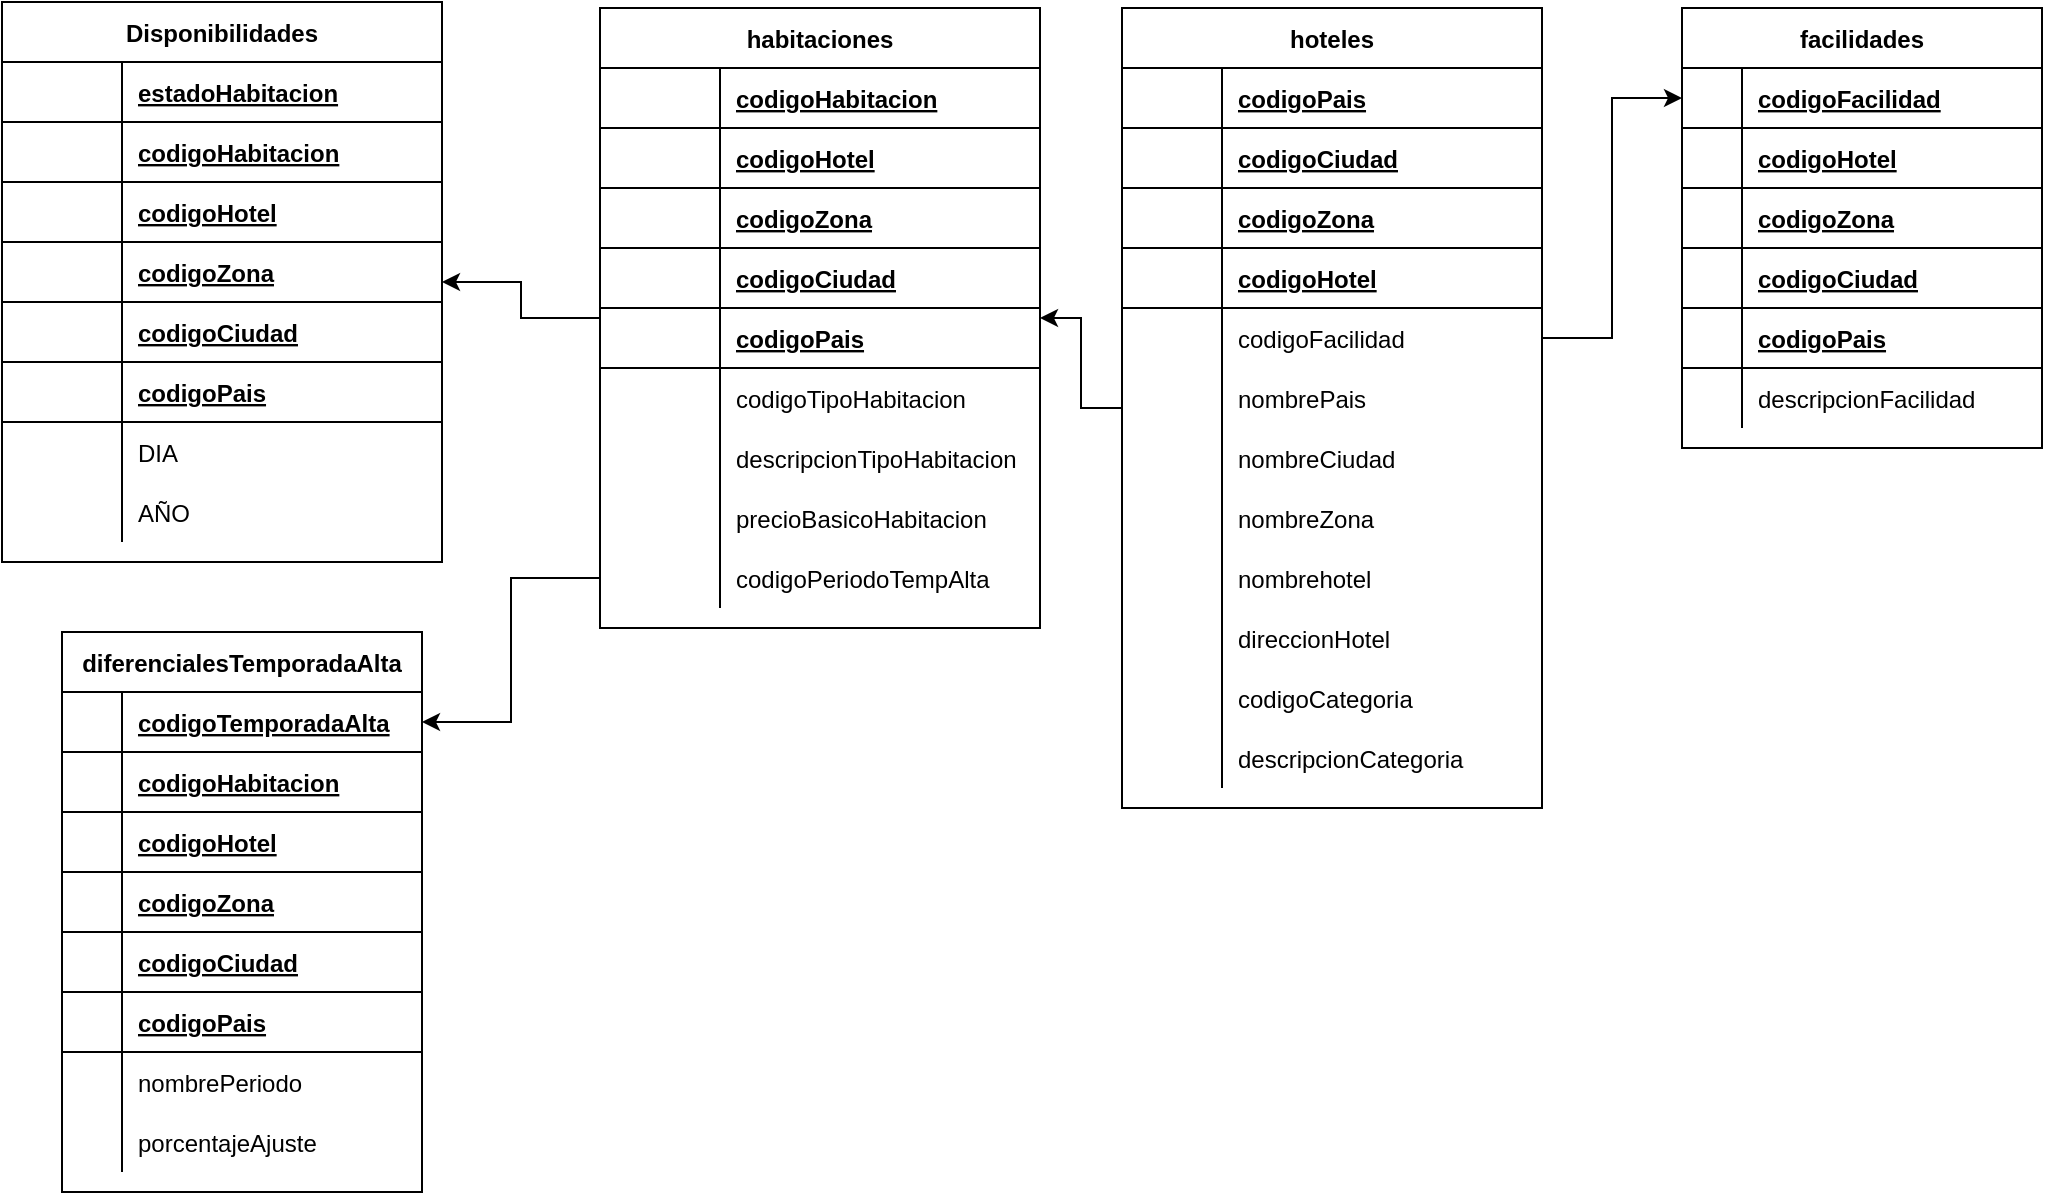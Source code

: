 <mxfile version="14.6.3" type="github">
  <diagram id="R2lEEEUBdFMjLlhIrx00" name="Page-1">
    <mxGraphModel dx="2222" dy="776" grid="0" gridSize="10" guides="1" tooltips="1" connect="1" arrows="1" fold="1" page="0" pageScale="1" pageWidth="850" pageHeight="1100" math="0" shadow="0" extFonts="Permanent Marker^https://fonts.googleapis.com/css?family=Permanent+Marker">
      <root>
        <mxCell id="0" />
        <mxCell id="1" parent="0" />
        <mxCell id="Iv6HNNKdU0eZBIquXY-6-7" style="edgeStyle=orthogonalEdgeStyle;rounded=0;orthogonalLoop=1;jettySize=auto;html=1;" parent="1" source="ud49Q8YPAc72J2hc70cK-5" target="ud49Q8YPAc72J2hc70cK-141" edge="1">
          <mxGeometry relative="1" as="geometry" />
        </mxCell>
        <mxCell id="ud49Q8YPAc72J2hc70cK-5" value="hoteles" style="shape=table;startSize=30;container=1;collapsible=1;childLayout=tableLayout;fixedRows=1;rowLines=0;fontStyle=1;align=center;resizeLast=1;" parent="1" vertex="1">
          <mxGeometry x="120" y="160" width="210" height="400" as="geometry" />
        </mxCell>
        <mxCell id="ud49Q8YPAc72J2hc70cK-21" value="" style="shape=partialRectangle;collapsible=0;dropTarget=0;pointerEvents=0;fillColor=none;top=0;left=0;bottom=1;right=0;points=[[0,0.5],[1,0.5]];portConstraint=eastwest;" parent="ud49Q8YPAc72J2hc70cK-5" vertex="1">
          <mxGeometry y="30" width="210" height="30" as="geometry" />
        </mxCell>
        <mxCell id="ud49Q8YPAc72J2hc70cK-22" value="" style="shape=partialRectangle;connectable=0;fillColor=none;top=0;left=0;bottom=0;right=0;fontStyle=1;overflow=hidden;" parent="ud49Q8YPAc72J2hc70cK-21" vertex="1">
          <mxGeometry width="50" height="30" as="geometry" />
        </mxCell>
        <mxCell id="ud49Q8YPAc72J2hc70cK-23" value="codigoPais" style="shape=partialRectangle;connectable=0;fillColor=none;top=0;left=0;bottom=0;right=0;align=left;spacingLeft=6;fontStyle=5;overflow=hidden;" parent="ud49Q8YPAc72J2hc70cK-21" vertex="1">
          <mxGeometry x="50" width="160" height="30" as="geometry" />
        </mxCell>
        <mxCell id="ud49Q8YPAc72J2hc70cK-6" value="" style="shape=partialRectangle;collapsible=0;dropTarget=0;pointerEvents=0;fillColor=none;top=0;left=0;bottom=1;right=0;points=[[0,0.5],[1,0.5]];portConstraint=eastwest;" parent="ud49Q8YPAc72J2hc70cK-5" vertex="1">
          <mxGeometry y="60" width="210" height="30" as="geometry" />
        </mxCell>
        <mxCell id="ud49Q8YPAc72J2hc70cK-7" value="" style="shape=partialRectangle;connectable=0;fillColor=none;top=0;left=0;bottom=0;right=0;fontStyle=1;overflow=hidden;" parent="ud49Q8YPAc72J2hc70cK-6" vertex="1">
          <mxGeometry width="50" height="30" as="geometry" />
        </mxCell>
        <mxCell id="ud49Q8YPAc72J2hc70cK-8" value="codigoCiudad" style="shape=partialRectangle;connectable=0;fillColor=none;top=0;left=0;bottom=0;right=0;align=left;spacingLeft=6;fontStyle=5;overflow=hidden;" parent="ud49Q8YPAc72J2hc70cK-6" vertex="1">
          <mxGeometry x="50" width="160" height="30" as="geometry" />
        </mxCell>
        <mxCell id="ud49Q8YPAc72J2hc70cK-24" value="" style="shape=partialRectangle;collapsible=0;dropTarget=0;pointerEvents=0;fillColor=none;top=0;left=0;bottom=1;right=0;points=[[0,0.5],[1,0.5]];portConstraint=eastwest;" parent="ud49Q8YPAc72J2hc70cK-5" vertex="1">
          <mxGeometry y="90" width="210" height="30" as="geometry" />
        </mxCell>
        <mxCell id="ud49Q8YPAc72J2hc70cK-25" value="" style="shape=partialRectangle;connectable=0;fillColor=none;top=0;left=0;bottom=0;right=0;fontStyle=1;overflow=hidden;" parent="ud49Q8YPAc72J2hc70cK-24" vertex="1">
          <mxGeometry width="50" height="30" as="geometry" />
        </mxCell>
        <mxCell id="ud49Q8YPAc72J2hc70cK-26" value="codigoZona" style="shape=partialRectangle;connectable=0;fillColor=none;top=0;left=0;bottom=0;right=0;align=left;spacingLeft=6;fontStyle=5;overflow=hidden;" parent="ud49Q8YPAc72J2hc70cK-24" vertex="1">
          <mxGeometry x="50" width="160" height="30" as="geometry" />
        </mxCell>
        <mxCell id="ud49Q8YPAc72J2hc70cK-18" value="" style="shape=partialRectangle;collapsible=0;dropTarget=0;pointerEvents=0;fillColor=none;top=0;left=0;bottom=1;right=0;points=[[0,0.5],[1,0.5]];portConstraint=eastwest;" parent="ud49Q8YPAc72J2hc70cK-5" vertex="1">
          <mxGeometry y="120" width="210" height="30" as="geometry" />
        </mxCell>
        <mxCell id="ud49Q8YPAc72J2hc70cK-19" value="" style="shape=partialRectangle;connectable=0;fillColor=none;top=0;left=0;bottom=0;right=0;fontStyle=1;overflow=hidden;" parent="ud49Q8YPAc72J2hc70cK-18" vertex="1">
          <mxGeometry width="50" height="30" as="geometry" />
        </mxCell>
        <mxCell id="ud49Q8YPAc72J2hc70cK-20" value="codigoHotel" style="shape=partialRectangle;connectable=0;fillColor=none;top=0;left=0;bottom=0;right=0;align=left;spacingLeft=6;fontStyle=5;overflow=hidden;" parent="ud49Q8YPAc72J2hc70cK-18" vertex="1">
          <mxGeometry x="50" width="160" height="30" as="geometry" />
        </mxCell>
        <mxCell id="ud49Q8YPAc72J2hc70cK-154" value="" style="shape=partialRectangle;collapsible=0;dropTarget=0;pointerEvents=0;fillColor=none;top=0;left=0;bottom=0;right=0;points=[[0,0.5],[1,0.5]];portConstraint=eastwest;" parent="ud49Q8YPAc72J2hc70cK-5" vertex="1">
          <mxGeometry y="150" width="210" height="30" as="geometry" />
        </mxCell>
        <mxCell id="ud49Q8YPAc72J2hc70cK-155" value="" style="shape=partialRectangle;connectable=0;fillColor=none;top=0;left=0;bottom=0;right=0;fontStyle=0;overflow=hidden;" parent="ud49Q8YPAc72J2hc70cK-154" vertex="1">
          <mxGeometry width="50" height="30" as="geometry" />
        </mxCell>
        <mxCell id="ud49Q8YPAc72J2hc70cK-156" value="codigoFacilidad" style="shape=partialRectangle;connectable=0;fillColor=none;top=0;left=0;bottom=0;right=0;align=left;spacingLeft=6;fontStyle=0;overflow=hidden;" parent="ud49Q8YPAc72J2hc70cK-154" vertex="1">
          <mxGeometry x="50" width="160" height="30" as="geometry" />
        </mxCell>
        <mxCell id="ud49Q8YPAc72J2hc70cK-9" value="" style="shape=partialRectangle;collapsible=0;dropTarget=0;pointerEvents=0;fillColor=none;top=0;left=0;bottom=0;right=0;points=[[0,0.5],[1,0.5]];portConstraint=eastwest;" parent="ud49Q8YPAc72J2hc70cK-5" vertex="1">
          <mxGeometry y="180" width="210" height="30" as="geometry" />
        </mxCell>
        <mxCell id="ud49Q8YPAc72J2hc70cK-10" value="" style="shape=partialRectangle;connectable=0;fillColor=none;top=0;left=0;bottom=0;right=0;editable=1;overflow=hidden;" parent="ud49Q8YPAc72J2hc70cK-9" vertex="1">
          <mxGeometry width="50" height="30" as="geometry" />
        </mxCell>
        <mxCell id="ud49Q8YPAc72J2hc70cK-11" value="nombrePais" style="shape=partialRectangle;connectable=0;fillColor=none;top=0;left=0;bottom=0;right=0;align=left;spacingLeft=6;overflow=hidden;" parent="ud49Q8YPAc72J2hc70cK-9" vertex="1">
          <mxGeometry x="50" width="160" height="30" as="geometry" />
        </mxCell>
        <mxCell id="ud49Q8YPAc72J2hc70cK-12" value="" style="shape=partialRectangle;collapsible=0;dropTarget=0;pointerEvents=0;fillColor=none;top=0;left=0;bottom=0;right=0;points=[[0,0.5],[1,0.5]];portConstraint=eastwest;" parent="ud49Q8YPAc72J2hc70cK-5" vertex="1">
          <mxGeometry y="210" width="210" height="30" as="geometry" />
        </mxCell>
        <mxCell id="ud49Q8YPAc72J2hc70cK-13" value="" style="shape=partialRectangle;connectable=0;fillColor=none;top=0;left=0;bottom=0;right=0;editable=1;overflow=hidden;" parent="ud49Q8YPAc72J2hc70cK-12" vertex="1">
          <mxGeometry width="50" height="30" as="geometry" />
        </mxCell>
        <mxCell id="ud49Q8YPAc72J2hc70cK-14" value="nombreCiudad" style="shape=partialRectangle;connectable=0;fillColor=none;top=0;left=0;bottom=0;right=0;align=left;spacingLeft=6;overflow=hidden;" parent="ud49Q8YPAc72J2hc70cK-12" vertex="1">
          <mxGeometry x="50" width="160" height="30" as="geometry" />
        </mxCell>
        <mxCell id="ud49Q8YPAc72J2hc70cK-15" value="" style="shape=partialRectangle;collapsible=0;dropTarget=0;pointerEvents=0;fillColor=none;top=0;left=0;bottom=0;right=0;points=[[0,0.5],[1,0.5]];portConstraint=eastwest;" parent="ud49Q8YPAc72J2hc70cK-5" vertex="1">
          <mxGeometry y="240" width="210" height="30" as="geometry" />
        </mxCell>
        <mxCell id="ud49Q8YPAc72J2hc70cK-16" value="" style="shape=partialRectangle;connectable=0;fillColor=none;top=0;left=0;bottom=0;right=0;editable=1;overflow=hidden;" parent="ud49Q8YPAc72J2hc70cK-15" vertex="1">
          <mxGeometry width="50" height="30" as="geometry" />
        </mxCell>
        <mxCell id="ud49Q8YPAc72J2hc70cK-17" value="nombreZona" style="shape=partialRectangle;connectable=0;fillColor=none;top=0;left=0;bottom=0;right=0;align=left;spacingLeft=6;overflow=hidden;" parent="ud49Q8YPAc72J2hc70cK-15" vertex="1">
          <mxGeometry x="50" width="160" height="30" as="geometry" />
        </mxCell>
        <mxCell id="ud49Q8YPAc72J2hc70cK-30" value="" style="shape=partialRectangle;collapsible=0;dropTarget=0;pointerEvents=0;fillColor=none;top=0;left=0;bottom=0;right=0;points=[[0,0.5],[1,0.5]];portConstraint=eastwest;" parent="ud49Q8YPAc72J2hc70cK-5" vertex="1">
          <mxGeometry y="270" width="210" height="30" as="geometry" />
        </mxCell>
        <mxCell id="ud49Q8YPAc72J2hc70cK-31" value="" style="shape=partialRectangle;connectable=0;fillColor=none;top=0;left=0;bottom=0;right=0;editable=1;overflow=hidden;" parent="ud49Q8YPAc72J2hc70cK-30" vertex="1">
          <mxGeometry width="50" height="30" as="geometry" />
        </mxCell>
        <mxCell id="ud49Q8YPAc72J2hc70cK-32" value="nombrehotel" style="shape=partialRectangle;connectable=0;fillColor=none;top=0;left=0;bottom=0;right=0;align=left;spacingLeft=6;overflow=hidden;" parent="ud49Q8YPAc72J2hc70cK-30" vertex="1">
          <mxGeometry x="50" width="160" height="30" as="geometry" />
        </mxCell>
        <mxCell id="ud49Q8YPAc72J2hc70cK-45" value="" style="shape=partialRectangle;collapsible=0;dropTarget=0;pointerEvents=0;fillColor=none;top=0;left=0;bottom=0;right=0;points=[[0,0.5],[1,0.5]];portConstraint=eastwest;" parent="ud49Q8YPAc72J2hc70cK-5" vertex="1">
          <mxGeometry y="300" width="210" height="30" as="geometry" />
        </mxCell>
        <mxCell id="ud49Q8YPAc72J2hc70cK-46" value="" style="shape=partialRectangle;connectable=0;fillColor=none;top=0;left=0;bottom=0;right=0;editable=1;overflow=hidden;" parent="ud49Q8YPAc72J2hc70cK-45" vertex="1">
          <mxGeometry width="50" height="30" as="geometry" />
        </mxCell>
        <mxCell id="ud49Q8YPAc72J2hc70cK-47" value="direccionHotel" style="shape=partialRectangle;connectable=0;fillColor=none;top=0;left=0;bottom=0;right=0;align=left;spacingLeft=6;overflow=hidden;" parent="ud49Q8YPAc72J2hc70cK-45" vertex="1">
          <mxGeometry x="50" width="160" height="30" as="geometry" />
        </mxCell>
        <mxCell id="ud49Q8YPAc72J2hc70cK-42" value="" style="shape=partialRectangle;collapsible=0;dropTarget=0;pointerEvents=0;fillColor=none;top=0;left=0;bottom=0;right=0;points=[[0,0.5],[1,0.5]];portConstraint=eastwest;" parent="ud49Q8YPAc72J2hc70cK-5" vertex="1">
          <mxGeometry y="330" width="210" height="30" as="geometry" />
        </mxCell>
        <mxCell id="ud49Q8YPAc72J2hc70cK-43" value="" style="shape=partialRectangle;connectable=0;fillColor=none;top=0;left=0;bottom=0;right=0;editable=1;overflow=hidden;" parent="ud49Q8YPAc72J2hc70cK-42" vertex="1">
          <mxGeometry width="50" height="30" as="geometry" />
        </mxCell>
        <mxCell id="ud49Q8YPAc72J2hc70cK-44" value="codigoCategoria" style="shape=partialRectangle;connectable=0;fillColor=none;top=0;left=0;bottom=0;right=0;align=left;spacingLeft=6;overflow=hidden;" parent="ud49Q8YPAc72J2hc70cK-42" vertex="1">
          <mxGeometry x="50" width="160" height="30" as="geometry" />
        </mxCell>
        <mxCell id="ud49Q8YPAc72J2hc70cK-76" value="" style="shape=partialRectangle;collapsible=0;dropTarget=0;pointerEvents=0;fillColor=none;top=0;left=0;bottom=0;right=0;points=[[0,0.5],[1,0.5]];portConstraint=eastwest;" parent="ud49Q8YPAc72J2hc70cK-5" vertex="1">
          <mxGeometry y="360" width="210" height="30" as="geometry" />
        </mxCell>
        <mxCell id="ud49Q8YPAc72J2hc70cK-77" value="" style="shape=partialRectangle;connectable=0;fillColor=none;top=0;left=0;bottom=0;right=0;editable=1;overflow=hidden;" parent="ud49Q8YPAc72J2hc70cK-76" vertex="1">
          <mxGeometry width="50" height="30" as="geometry" />
        </mxCell>
        <mxCell id="ud49Q8YPAc72J2hc70cK-78" value="descripcionCategoria" style="shape=partialRectangle;connectable=0;fillColor=none;top=0;left=0;bottom=0;right=0;align=left;spacingLeft=6;overflow=hidden;" parent="ud49Q8YPAc72J2hc70cK-76" vertex="1">
          <mxGeometry x="50" width="160" height="30" as="geometry" />
        </mxCell>
        <mxCell id="ud49Q8YPAc72J2hc70cK-79" value="facilidades" style="shape=table;startSize=30;container=1;collapsible=1;childLayout=tableLayout;fixedRows=1;rowLines=0;fontStyle=1;align=center;resizeLast=1;" parent="1" vertex="1">
          <mxGeometry x="400" y="160" width="180" height="220" as="geometry" />
        </mxCell>
        <mxCell id="ud49Q8YPAc72J2hc70cK-138" value="" style="shape=partialRectangle;collapsible=0;dropTarget=0;pointerEvents=0;fillColor=none;top=0;left=0;bottom=1;right=0;points=[[0,0.5],[1,0.5]];portConstraint=eastwest;" parent="ud49Q8YPAc72J2hc70cK-79" vertex="1">
          <mxGeometry y="30" width="180" height="30" as="geometry" />
        </mxCell>
        <mxCell id="ud49Q8YPAc72J2hc70cK-139" value="" style="shape=partialRectangle;connectable=0;fillColor=none;top=0;left=0;bottom=0;right=0;fontStyle=1;overflow=hidden;" parent="ud49Q8YPAc72J2hc70cK-138" vertex="1">
          <mxGeometry width="30" height="30" as="geometry" />
        </mxCell>
        <mxCell id="ud49Q8YPAc72J2hc70cK-140" value="codigoFacilidad" style="shape=partialRectangle;connectable=0;fillColor=none;top=0;left=0;bottom=0;right=0;align=left;spacingLeft=6;fontStyle=5;overflow=hidden;" parent="ud49Q8YPAc72J2hc70cK-138" vertex="1">
          <mxGeometry x="30" width="150" height="30" as="geometry" />
        </mxCell>
        <mxCell id="GRppT_a6zEg-5Ivw6gBt-10" style="shape=partialRectangle;collapsible=0;dropTarget=0;pointerEvents=0;fillColor=none;top=0;left=0;bottom=1;right=0;points=[[0,0.5],[1,0.5]];portConstraint=eastwest;" vertex="1" parent="ud49Q8YPAc72J2hc70cK-79">
          <mxGeometry y="60" width="180" height="30" as="geometry" />
        </mxCell>
        <mxCell id="GRppT_a6zEg-5Ivw6gBt-11" style="shape=partialRectangle;connectable=0;fillColor=none;top=0;left=0;bottom=0;right=0;fontStyle=1;overflow=hidden;" vertex="1" parent="GRppT_a6zEg-5Ivw6gBt-10">
          <mxGeometry width="30" height="30" as="geometry" />
        </mxCell>
        <mxCell id="GRppT_a6zEg-5Ivw6gBt-12" value="codigoHotel" style="shape=partialRectangle;connectable=0;fillColor=none;top=0;left=0;bottom=0;right=0;align=left;spacingLeft=6;fontStyle=5;overflow=hidden;" vertex="1" parent="GRppT_a6zEg-5Ivw6gBt-10">
          <mxGeometry x="30" width="150" height="30" as="geometry" />
        </mxCell>
        <mxCell id="GRppT_a6zEg-5Ivw6gBt-7" style="shape=partialRectangle;collapsible=0;dropTarget=0;pointerEvents=0;fillColor=none;top=0;left=0;bottom=1;right=0;points=[[0,0.5],[1,0.5]];portConstraint=eastwest;" vertex="1" parent="ud49Q8YPAc72J2hc70cK-79">
          <mxGeometry y="90" width="180" height="30" as="geometry" />
        </mxCell>
        <mxCell id="GRppT_a6zEg-5Ivw6gBt-8" style="shape=partialRectangle;connectable=0;fillColor=none;top=0;left=0;bottom=0;right=0;fontStyle=1;overflow=hidden;" vertex="1" parent="GRppT_a6zEg-5Ivw6gBt-7">
          <mxGeometry width="30" height="30" as="geometry" />
        </mxCell>
        <mxCell id="GRppT_a6zEg-5Ivw6gBt-9" value="codigoZona" style="shape=partialRectangle;connectable=0;fillColor=none;top=0;left=0;bottom=0;right=0;align=left;spacingLeft=6;fontStyle=5;overflow=hidden;" vertex="1" parent="GRppT_a6zEg-5Ivw6gBt-7">
          <mxGeometry x="30" width="150" height="30" as="geometry" />
        </mxCell>
        <mxCell id="GRppT_a6zEg-5Ivw6gBt-4" style="shape=partialRectangle;collapsible=0;dropTarget=0;pointerEvents=0;fillColor=none;top=0;left=0;bottom=1;right=0;points=[[0,0.5],[1,0.5]];portConstraint=eastwest;" vertex="1" parent="ud49Q8YPAc72J2hc70cK-79">
          <mxGeometry y="120" width="180" height="30" as="geometry" />
        </mxCell>
        <mxCell id="GRppT_a6zEg-5Ivw6gBt-5" style="shape=partialRectangle;connectable=0;fillColor=none;top=0;left=0;bottom=0;right=0;fontStyle=1;overflow=hidden;" vertex="1" parent="GRppT_a6zEg-5Ivw6gBt-4">
          <mxGeometry width="30" height="30" as="geometry" />
        </mxCell>
        <mxCell id="GRppT_a6zEg-5Ivw6gBt-6" value="codigoCiudad" style="shape=partialRectangle;connectable=0;fillColor=none;top=0;left=0;bottom=0;right=0;align=left;spacingLeft=6;fontStyle=5;overflow=hidden;" vertex="1" parent="GRppT_a6zEg-5Ivw6gBt-4">
          <mxGeometry x="30" width="150" height="30" as="geometry" />
        </mxCell>
        <mxCell id="GRppT_a6zEg-5Ivw6gBt-1" style="shape=partialRectangle;collapsible=0;dropTarget=0;pointerEvents=0;fillColor=none;top=0;left=0;bottom=1;right=0;points=[[0,0.5],[1,0.5]];portConstraint=eastwest;" vertex="1" parent="ud49Q8YPAc72J2hc70cK-79">
          <mxGeometry y="150" width="180" height="30" as="geometry" />
        </mxCell>
        <mxCell id="GRppT_a6zEg-5Ivw6gBt-2" style="shape=partialRectangle;connectable=0;fillColor=none;top=0;left=0;bottom=0;right=0;fontStyle=1;overflow=hidden;" vertex="1" parent="GRppT_a6zEg-5Ivw6gBt-1">
          <mxGeometry width="30" height="30" as="geometry" />
        </mxCell>
        <mxCell id="GRppT_a6zEg-5Ivw6gBt-3" value="codigoPais" style="shape=partialRectangle;connectable=0;fillColor=none;top=0;left=0;bottom=0;right=0;align=left;spacingLeft=6;fontStyle=5;overflow=hidden;" vertex="1" parent="GRppT_a6zEg-5Ivw6gBt-1">
          <mxGeometry x="30" width="150" height="30" as="geometry" />
        </mxCell>
        <mxCell id="ud49Q8YPAc72J2hc70cK-92" value="" style="shape=partialRectangle;collapsible=0;dropTarget=0;pointerEvents=0;fillColor=none;top=0;left=0;bottom=0;right=0;points=[[0,0.5],[1,0.5]];portConstraint=eastwest;" parent="ud49Q8YPAc72J2hc70cK-79" vertex="1">
          <mxGeometry y="180" width="180" height="30" as="geometry" />
        </mxCell>
        <mxCell id="ud49Q8YPAc72J2hc70cK-93" value="" style="shape=partialRectangle;connectable=0;fillColor=none;top=0;left=0;bottom=0;right=0;editable=1;overflow=hidden;" parent="ud49Q8YPAc72J2hc70cK-92" vertex="1">
          <mxGeometry width="30" height="30" as="geometry" />
        </mxCell>
        <mxCell id="ud49Q8YPAc72J2hc70cK-94" value="descripcionFacilidad" style="shape=partialRectangle;connectable=0;fillColor=none;top=0;left=0;bottom=0;right=0;align=left;spacingLeft=6;overflow=hidden;" parent="ud49Q8YPAc72J2hc70cK-92" vertex="1">
          <mxGeometry x="30" width="150" height="30" as="geometry" />
        </mxCell>
        <mxCell id="GRppT_a6zEg-5Ivw6gBt-86" value="" style="edgeStyle=orthogonalEdgeStyle;rounded=0;orthogonalLoop=1;jettySize=auto;html=1;" edge="1" parent="1" source="ud49Q8YPAc72J2hc70cK-141" target="GRppT_a6zEg-5Ivw6gBt-58">
          <mxGeometry relative="1" as="geometry" />
        </mxCell>
        <mxCell id="ud49Q8YPAc72J2hc70cK-141" value="habitaciones" style="shape=table;startSize=30;container=1;collapsible=1;childLayout=tableLayout;fixedRows=1;rowLines=0;fontStyle=1;align=center;resizeLast=1;" parent="1" vertex="1">
          <mxGeometry x="-141" y="160" width="220" height="310" as="geometry" />
        </mxCell>
        <mxCell id="ud49Q8YPAc72J2hc70cK-145" value="" style="shape=partialRectangle;collapsible=0;dropTarget=0;pointerEvents=0;fillColor=none;top=0;left=0;bottom=1;right=0;points=[[0,0.5],[1,0.5]];portConstraint=eastwest;" parent="ud49Q8YPAc72J2hc70cK-141" vertex="1">
          <mxGeometry y="30" width="220" height="30" as="geometry" />
        </mxCell>
        <mxCell id="ud49Q8YPAc72J2hc70cK-146" value="" style="shape=partialRectangle;connectable=0;fillColor=none;top=0;left=0;bottom=0;right=0;fontStyle=1;overflow=hidden;" parent="ud49Q8YPAc72J2hc70cK-145" vertex="1">
          <mxGeometry width="60" height="30" as="geometry" />
        </mxCell>
        <mxCell id="ud49Q8YPAc72J2hc70cK-147" value="codigoHabitacion" style="shape=partialRectangle;connectable=0;fillColor=none;top=0;left=0;bottom=0;right=0;align=left;spacingLeft=6;fontStyle=5;overflow=hidden;" parent="ud49Q8YPAc72J2hc70cK-145" vertex="1">
          <mxGeometry x="60" width="160" height="30" as="geometry" />
        </mxCell>
        <mxCell id="Iv6HNNKdU0eZBIquXY-6-1" style="shape=partialRectangle;collapsible=0;dropTarget=0;pointerEvents=0;fillColor=none;top=0;left=0;bottom=1;right=0;points=[[0,0.5],[1,0.5]];portConstraint=eastwest;" parent="ud49Q8YPAc72J2hc70cK-141" vertex="1">
          <mxGeometry y="60" width="220" height="30" as="geometry" />
        </mxCell>
        <mxCell id="Iv6HNNKdU0eZBIquXY-6-2" value="" style="shape=partialRectangle;connectable=0;fillColor=none;top=0;left=0;bottom=0;right=0;fontStyle=1;overflow=hidden;" parent="Iv6HNNKdU0eZBIquXY-6-1" vertex="1">
          <mxGeometry width="60" height="30" as="geometry" />
        </mxCell>
        <mxCell id="Iv6HNNKdU0eZBIquXY-6-3" value="codigoHotel" style="shape=partialRectangle;connectable=0;fillColor=none;top=0;left=0;bottom=0;right=0;align=left;spacingLeft=6;fontStyle=5;overflow=hidden;" parent="Iv6HNNKdU0eZBIquXY-6-1" vertex="1">
          <mxGeometry x="60" width="160" height="30" as="geometry" />
        </mxCell>
        <mxCell id="Iv6HNNKdU0eZBIquXY-6-17" style="shape=partialRectangle;collapsible=0;dropTarget=0;pointerEvents=0;fillColor=none;top=0;left=0;bottom=1;right=0;points=[[0,0.5],[1,0.5]];portConstraint=eastwest;" parent="ud49Q8YPAc72J2hc70cK-141" vertex="1">
          <mxGeometry y="90" width="220" height="30" as="geometry" />
        </mxCell>
        <mxCell id="Iv6HNNKdU0eZBIquXY-6-18" value="" style="shape=partialRectangle;connectable=0;fillColor=none;top=0;left=0;bottom=0;right=0;fontStyle=1;overflow=hidden;" parent="Iv6HNNKdU0eZBIquXY-6-17" vertex="1">
          <mxGeometry width="60" height="30" as="geometry" />
        </mxCell>
        <mxCell id="Iv6HNNKdU0eZBIquXY-6-19" value="codigoZona" style="shape=partialRectangle;connectable=0;fillColor=none;top=0;left=0;bottom=0;right=0;align=left;spacingLeft=6;fontStyle=5;overflow=hidden;" parent="Iv6HNNKdU0eZBIquXY-6-17" vertex="1">
          <mxGeometry x="60" width="160" height="30" as="geometry" />
        </mxCell>
        <mxCell id="Iv6HNNKdU0eZBIquXY-6-14" style="shape=partialRectangle;collapsible=0;dropTarget=0;pointerEvents=0;fillColor=none;top=0;left=0;bottom=1;right=0;points=[[0,0.5],[1,0.5]];portConstraint=eastwest;" parent="ud49Q8YPAc72J2hc70cK-141" vertex="1">
          <mxGeometry y="120" width="220" height="30" as="geometry" />
        </mxCell>
        <mxCell id="Iv6HNNKdU0eZBIquXY-6-15" value="" style="shape=partialRectangle;connectable=0;fillColor=none;top=0;left=0;bottom=0;right=0;fontStyle=1;overflow=hidden;" parent="Iv6HNNKdU0eZBIquXY-6-14" vertex="1">
          <mxGeometry width="60" height="30" as="geometry" />
        </mxCell>
        <mxCell id="Iv6HNNKdU0eZBIquXY-6-16" value="codigoCiudad" style="shape=partialRectangle;connectable=0;fillColor=none;top=0;left=0;bottom=0;right=0;align=left;spacingLeft=6;fontStyle=5;overflow=hidden;" parent="Iv6HNNKdU0eZBIquXY-6-14" vertex="1">
          <mxGeometry x="60" width="160" height="30" as="geometry" />
        </mxCell>
        <mxCell id="Iv6HNNKdU0eZBIquXY-6-11" style="shape=partialRectangle;collapsible=0;dropTarget=0;pointerEvents=0;fillColor=none;top=0;left=0;bottom=1;right=0;points=[[0,0.5],[1,0.5]];portConstraint=eastwest;" parent="ud49Q8YPAc72J2hc70cK-141" vertex="1">
          <mxGeometry y="150" width="220" height="30" as="geometry" />
        </mxCell>
        <mxCell id="Iv6HNNKdU0eZBIquXY-6-12" value="" style="shape=partialRectangle;connectable=0;fillColor=none;top=0;left=0;bottom=0;right=0;fontStyle=1;overflow=hidden;" parent="Iv6HNNKdU0eZBIquXY-6-11" vertex="1">
          <mxGeometry width="60" height="30" as="geometry" />
        </mxCell>
        <mxCell id="Iv6HNNKdU0eZBIquXY-6-13" value="codigoPais" style="shape=partialRectangle;connectable=0;fillColor=none;top=0;left=0;bottom=0;right=0;align=left;spacingLeft=6;fontStyle=5;overflow=hidden;" parent="Iv6HNNKdU0eZBIquXY-6-11" vertex="1">
          <mxGeometry x="60" width="160" height="30" as="geometry" />
        </mxCell>
        <mxCell id="ud49Q8YPAc72J2hc70cK-148" value="" style="shape=partialRectangle;collapsible=0;dropTarget=0;pointerEvents=0;fillColor=none;top=0;left=0;bottom=0;right=0;points=[[0,0.5],[1,0.5]];portConstraint=eastwest;" parent="ud49Q8YPAc72J2hc70cK-141" vertex="1">
          <mxGeometry y="180" width="220" height="30" as="geometry" />
        </mxCell>
        <mxCell id="ud49Q8YPAc72J2hc70cK-149" value="" style="shape=partialRectangle;connectable=0;fillColor=none;top=0;left=0;bottom=0;right=0;editable=1;overflow=hidden;" parent="ud49Q8YPAc72J2hc70cK-148" vertex="1">
          <mxGeometry width="60" height="30" as="geometry" />
        </mxCell>
        <mxCell id="ud49Q8YPAc72J2hc70cK-150" value="codigoTipoHabitacion" style="shape=partialRectangle;connectable=0;fillColor=none;top=0;left=0;bottom=0;right=0;align=left;spacingLeft=6;overflow=hidden;" parent="ud49Q8YPAc72J2hc70cK-148" vertex="1">
          <mxGeometry x="60" width="160" height="30" as="geometry" />
        </mxCell>
        <mxCell id="ud49Q8YPAc72J2hc70cK-174" value="" style="shape=partialRectangle;collapsible=0;dropTarget=0;pointerEvents=0;fillColor=none;top=0;left=0;bottom=0;right=0;points=[[0,0.5],[1,0.5]];portConstraint=eastwest;" parent="ud49Q8YPAc72J2hc70cK-141" vertex="1">
          <mxGeometry y="210" width="220" height="30" as="geometry" />
        </mxCell>
        <mxCell id="ud49Q8YPAc72J2hc70cK-175" value="" style="shape=partialRectangle;connectable=0;fillColor=none;top=0;left=0;bottom=0;right=0;editable=1;overflow=hidden;" parent="ud49Q8YPAc72J2hc70cK-174" vertex="1">
          <mxGeometry width="60" height="30" as="geometry" />
        </mxCell>
        <mxCell id="ud49Q8YPAc72J2hc70cK-176" value="descripcionTipoHabitacion" style="shape=partialRectangle;connectable=0;fillColor=none;top=0;left=0;bottom=0;right=0;align=left;spacingLeft=6;overflow=hidden;" parent="ud49Q8YPAc72J2hc70cK-174" vertex="1">
          <mxGeometry x="60" width="160" height="30" as="geometry" />
        </mxCell>
        <mxCell id="ud49Q8YPAc72J2hc70cK-177" value="" style="shape=partialRectangle;collapsible=0;dropTarget=0;pointerEvents=0;fillColor=none;top=0;left=0;bottom=0;right=0;points=[[0,0.5],[1,0.5]];portConstraint=eastwest;" parent="ud49Q8YPAc72J2hc70cK-141" vertex="1">
          <mxGeometry y="240" width="220" height="30" as="geometry" />
        </mxCell>
        <mxCell id="ud49Q8YPAc72J2hc70cK-178" value="" style="shape=partialRectangle;connectable=0;fillColor=none;top=0;left=0;bottom=0;right=0;editable=1;overflow=hidden;" parent="ud49Q8YPAc72J2hc70cK-177" vertex="1">
          <mxGeometry width="60" height="30" as="geometry" />
        </mxCell>
        <mxCell id="ud49Q8YPAc72J2hc70cK-179" value="precioBasicoHabitacion" style="shape=partialRectangle;connectable=0;fillColor=none;top=0;left=0;bottom=0;right=0;align=left;spacingLeft=6;overflow=hidden;" parent="ud49Q8YPAc72J2hc70cK-177" vertex="1">
          <mxGeometry x="60" width="160" height="30" as="geometry" />
        </mxCell>
        <mxCell id="ud49Q8YPAc72J2hc70cK-180" value="" style="shape=partialRectangle;collapsible=0;dropTarget=0;pointerEvents=0;fillColor=none;top=0;left=0;bottom=0;right=0;points=[[0,0.5],[1,0.5]];portConstraint=eastwest;" parent="ud49Q8YPAc72J2hc70cK-141" vertex="1">
          <mxGeometry y="270" width="220" height="30" as="geometry" />
        </mxCell>
        <mxCell id="ud49Q8YPAc72J2hc70cK-181" value="" style="shape=partialRectangle;connectable=0;fillColor=none;top=0;left=0;bottom=0;right=0;editable=1;overflow=hidden;" parent="ud49Q8YPAc72J2hc70cK-180" vertex="1">
          <mxGeometry width="60" height="30" as="geometry" />
        </mxCell>
        <mxCell id="ud49Q8YPAc72J2hc70cK-182" value="codigoPeriodoTempAlta" style="shape=partialRectangle;connectable=0;fillColor=none;top=0;left=0;bottom=0;right=0;align=left;spacingLeft=6;overflow=hidden;" parent="ud49Q8YPAc72J2hc70cK-180" vertex="1">
          <mxGeometry x="60" width="160" height="30" as="geometry" />
        </mxCell>
        <mxCell id="ud49Q8YPAc72J2hc70cK-157" style="edgeStyle=orthogonalEdgeStyle;rounded=0;orthogonalLoop=1;jettySize=auto;html=1;exitX=1;exitY=0.5;exitDx=0;exitDy=0;entryX=0;entryY=0.5;entryDx=0;entryDy=0;" parent="1" source="ud49Q8YPAc72J2hc70cK-154" target="ud49Q8YPAc72J2hc70cK-138" edge="1">
          <mxGeometry relative="1" as="geometry" />
        </mxCell>
        <mxCell id="ud49Q8YPAc72J2hc70cK-213" value="diferencialesTemporadaAlta" style="shape=table;startSize=30;container=1;collapsible=1;childLayout=tableLayout;fixedRows=1;rowLines=0;fontStyle=1;align=center;resizeLast=1;" parent="1" vertex="1">
          <mxGeometry x="-410" y="472" width="180" height="280" as="geometry" />
        </mxCell>
        <mxCell id="ud49Q8YPAc72J2hc70cK-214" value="" style="shape=partialRectangle;collapsible=0;dropTarget=0;pointerEvents=0;fillColor=none;top=0;left=0;bottom=1;right=0;points=[[0,0.5],[1,0.5]];portConstraint=eastwest;" parent="ud49Q8YPAc72J2hc70cK-213" vertex="1">
          <mxGeometry y="30" width="180" height="30" as="geometry" />
        </mxCell>
        <mxCell id="ud49Q8YPAc72J2hc70cK-215" value="" style="shape=partialRectangle;connectable=0;fillColor=none;top=0;left=0;bottom=0;right=0;fontStyle=1;overflow=hidden;" parent="ud49Q8YPAc72J2hc70cK-214" vertex="1">
          <mxGeometry width="30" height="30" as="geometry" />
        </mxCell>
        <mxCell id="ud49Q8YPAc72J2hc70cK-216" value="codigoTemporadaAlta" style="shape=partialRectangle;connectable=0;fillColor=none;top=0;left=0;bottom=0;right=0;align=left;spacingLeft=6;fontStyle=5;overflow=hidden;" parent="ud49Q8YPAc72J2hc70cK-214" vertex="1">
          <mxGeometry x="30" width="150" height="30" as="geometry" />
        </mxCell>
        <mxCell id="GRppT_a6zEg-5Ivw6gBt-54" style="shape=partialRectangle;collapsible=0;dropTarget=0;pointerEvents=0;fillColor=none;top=0;left=0;bottom=1;right=0;points=[[0,0.5],[1,0.5]];portConstraint=eastwest;" vertex="1" parent="ud49Q8YPAc72J2hc70cK-213">
          <mxGeometry y="60" width="180" height="30" as="geometry" />
        </mxCell>
        <mxCell id="GRppT_a6zEg-5Ivw6gBt-55" style="shape=partialRectangle;connectable=0;fillColor=none;top=0;left=0;bottom=0;right=0;fontStyle=1;overflow=hidden;" vertex="1" parent="GRppT_a6zEg-5Ivw6gBt-54">
          <mxGeometry width="30" height="30" as="geometry" />
        </mxCell>
        <mxCell id="GRppT_a6zEg-5Ivw6gBt-56" value="codigoHabitacion" style="shape=partialRectangle;connectable=0;fillColor=none;top=0;left=0;bottom=0;right=0;align=left;spacingLeft=6;fontStyle=5;overflow=hidden;" vertex="1" parent="GRppT_a6zEg-5Ivw6gBt-54">
          <mxGeometry x="30" width="150" height="30" as="geometry" />
        </mxCell>
        <mxCell id="GRppT_a6zEg-5Ivw6gBt-51" style="shape=partialRectangle;collapsible=0;dropTarget=0;pointerEvents=0;fillColor=none;top=0;left=0;bottom=1;right=0;points=[[0,0.5],[1,0.5]];portConstraint=eastwest;" vertex="1" parent="ud49Q8YPAc72J2hc70cK-213">
          <mxGeometry y="90" width="180" height="30" as="geometry" />
        </mxCell>
        <mxCell id="GRppT_a6zEg-5Ivw6gBt-52" style="shape=partialRectangle;connectable=0;fillColor=none;top=0;left=0;bottom=0;right=0;fontStyle=1;overflow=hidden;" vertex="1" parent="GRppT_a6zEg-5Ivw6gBt-51">
          <mxGeometry width="30" height="30" as="geometry" />
        </mxCell>
        <mxCell id="GRppT_a6zEg-5Ivw6gBt-53" value="codigoHotel" style="shape=partialRectangle;connectable=0;fillColor=none;top=0;left=0;bottom=0;right=0;align=left;spacingLeft=6;fontStyle=5;overflow=hidden;" vertex="1" parent="GRppT_a6zEg-5Ivw6gBt-51">
          <mxGeometry x="30" width="150" height="30" as="geometry" />
        </mxCell>
        <mxCell id="GRppT_a6zEg-5Ivw6gBt-48" style="shape=partialRectangle;collapsible=0;dropTarget=0;pointerEvents=0;fillColor=none;top=0;left=0;bottom=1;right=0;points=[[0,0.5],[1,0.5]];portConstraint=eastwest;" vertex="1" parent="ud49Q8YPAc72J2hc70cK-213">
          <mxGeometry y="120" width="180" height="30" as="geometry" />
        </mxCell>
        <mxCell id="GRppT_a6zEg-5Ivw6gBt-49" style="shape=partialRectangle;connectable=0;fillColor=none;top=0;left=0;bottom=0;right=0;fontStyle=1;overflow=hidden;" vertex="1" parent="GRppT_a6zEg-5Ivw6gBt-48">
          <mxGeometry width="30" height="30" as="geometry" />
        </mxCell>
        <mxCell id="GRppT_a6zEg-5Ivw6gBt-50" value="codigoZona" style="shape=partialRectangle;connectable=0;fillColor=none;top=0;left=0;bottom=0;right=0;align=left;spacingLeft=6;fontStyle=5;overflow=hidden;" vertex="1" parent="GRppT_a6zEg-5Ivw6gBt-48">
          <mxGeometry x="30" width="150" height="30" as="geometry" />
        </mxCell>
        <mxCell id="GRppT_a6zEg-5Ivw6gBt-45" style="shape=partialRectangle;collapsible=0;dropTarget=0;pointerEvents=0;fillColor=none;top=0;left=0;bottom=1;right=0;points=[[0,0.5],[1,0.5]];portConstraint=eastwest;" vertex="1" parent="ud49Q8YPAc72J2hc70cK-213">
          <mxGeometry y="150" width="180" height="30" as="geometry" />
        </mxCell>
        <mxCell id="GRppT_a6zEg-5Ivw6gBt-46" style="shape=partialRectangle;connectable=0;fillColor=none;top=0;left=0;bottom=0;right=0;fontStyle=1;overflow=hidden;" vertex="1" parent="GRppT_a6zEg-5Ivw6gBt-45">
          <mxGeometry width="30" height="30" as="geometry" />
        </mxCell>
        <mxCell id="GRppT_a6zEg-5Ivw6gBt-47" value="codigoCiudad" style="shape=partialRectangle;connectable=0;fillColor=none;top=0;left=0;bottom=0;right=0;align=left;spacingLeft=6;fontStyle=5;overflow=hidden;" vertex="1" parent="GRppT_a6zEg-5Ivw6gBt-45">
          <mxGeometry x="30" width="150" height="30" as="geometry" />
        </mxCell>
        <mxCell id="GRppT_a6zEg-5Ivw6gBt-42" style="shape=partialRectangle;collapsible=0;dropTarget=0;pointerEvents=0;fillColor=none;top=0;left=0;bottom=1;right=0;points=[[0,0.5],[1,0.5]];portConstraint=eastwest;" vertex="1" parent="ud49Q8YPAc72J2hc70cK-213">
          <mxGeometry y="180" width="180" height="30" as="geometry" />
        </mxCell>
        <mxCell id="GRppT_a6zEg-5Ivw6gBt-43" style="shape=partialRectangle;connectable=0;fillColor=none;top=0;left=0;bottom=0;right=0;fontStyle=1;overflow=hidden;" vertex="1" parent="GRppT_a6zEg-5Ivw6gBt-42">
          <mxGeometry width="30" height="30" as="geometry" />
        </mxCell>
        <mxCell id="GRppT_a6zEg-5Ivw6gBt-44" value="codigoPais" style="shape=partialRectangle;connectable=0;fillColor=none;top=0;left=0;bottom=0;right=0;align=left;spacingLeft=6;fontStyle=5;overflow=hidden;" vertex="1" parent="GRppT_a6zEg-5Ivw6gBt-42">
          <mxGeometry x="30" width="150" height="30" as="geometry" />
        </mxCell>
        <mxCell id="ud49Q8YPAc72J2hc70cK-217" value="" style="shape=partialRectangle;collapsible=0;dropTarget=0;pointerEvents=0;fillColor=none;top=0;left=0;bottom=0;right=0;points=[[0,0.5],[1,0.5]];portConstraint=eastwest;" parent="ud49Q8YPAc72J2hc70cK-213" vertex="1">
          <mxGeometry y="210" width="180" height="30" as="geometry" />
        </mxCell>
        <mxCell id="ud49Q8YPAc72J2hc70cK-218" value="" style="shape=partialRectangle;connectable=0;fillColor=none;top=0;left=0;bottom=0;right=0;editable=1;overflow=hidden;" parent="ud49Q8YPAc72J2hc70cK-217" vertex="1">
          <mxGeometry width="30" height="30" as="geometry" />
        </mxCell>
        <mxCell id="ud49Q8YPAc72J2hc70cK-219" value="nombrePeriodo" style="shape=partialRectangle;connectable=0;fillColor=none;top=0;left=0;bottom=0;right=0;align=left;spacingLeft=6;overflow=hidden;" parent="ud49Q8YPAc72J2hc70cK-217" vertex="1">
          <mxGeometry x="30" width="150" height="30" as="geometry" />
        </mxCell>
        <mxCell id="ud49Q8YPAc72J2hc70cK-220" value="" style="shape=partialRectangle;collapsible=0;dropTarget=0;pointerEvents=0;fillColor=none;top=0;left=0;bottom=0;right=0;points=[[0,0.5],[1,0.5]];portConstraint=eastwest;" parent="ud49Q8YPAc72J2hc70cK-213" vertex="1">
          <mxGeometry y="240" width="180" height="30" as="geometry" />
        </mxCell>
        <mxCell id="ud49Q8YPAc72J2hc70cK-221" value="" style="shape=partialRectangle;connectable=0;fillColor=none;top=0;left=0;bottom=0;right=0;editable=1;overflow=hidden;" parent="ud49Q8YPAc72J2hc70cK-220" vertex="1">
          <mxGeometry width="30" height="30" as="geometry" />
        </mxCell>
        <mxCell id="ud49Q8YPAc72J2hc70cK-222" value="porcentajeAjuste" style="shape=partialRectangle;connectable=0;fillColor=none;top=0;left=0;bottom=0;right=0;align=left;spacingLeft=6;overflow=hidden;" parent="ud49Q8YPAc72J2hc70cK-220" vertex="1">
          <mxGeometry x="30" width="150" height="30" as="geometry" />
        </mxCell>
        <mxCell id="ud49Q8YPAc72J2hc70cK-226" style="edgeStyle=orthogonalEdgeStyle;rounded=0;orthogonalLoop=1;jettySize=auto;html=1;exitX=0;exitY=0.5;exitDx=0;exitDy=0;entryX=1;entryY=0.5;entryDx=0;entryDy=0;" parent="1" source="ud49Q8YPAc72J2hc70cK-180" target="ud49Q8YPAc72J2hc70cK-214" edge="1">
          <mxGeometry relative="1" as="geometry" />
        </mxCell>
        <mxCell id="GRppT_a6zEg-5Ivw6gBt-58" value="Disponibilidades" style="shape=table;startSize=30;container=1;collapsible=1;childLayout=tableLayout;fixedRows=1;rowLines=0;fontStyle=1;align=center;resizeLast=1;" vertex="1" parent="1">
          <mxGeometry x="-440" y="157" width="220" height="280" as="geometry" />
        </mxCell>
        <mxCell id="GRppT_a6zEg-5Ivw6gBt-87" style="shape=partialRectangle;collapsible=0;dropTarget=0;pointerEvents=0;fillColor=none;top=0;left=0;bottom=1;right=0;points=[[0,0.5],[1,0.5]];portConstraint=eastwest;" vertex="1" parent="GRppT_a6zEg-5Ivw6gBt-58">
          <mxGeometry y="30" width="220" height="30" as="geometry" />
        </mxCell>
        <mxCell id="GRppT_a6zEg-5Ivw6gBt-88" style="shape=partialRectangle;connectable=0;fillColor=none;top=0;left=0;bottom=0;right=0;fontStyle=1;overflow=hidden;" vertex="1" parent="GRppT_a6zEg-5Ivw6gBt-87">
          <mxGeometry width="60" height="30" as="geometry" />
        </mxCell>
        <mxCell id="GRppT_a6zEg-5Ivw6gBt-89" value="estadoHabitacion" style="shape=partialRectangle;connectable=0;fillColor=none;top=0;left=0;bottom=0;right=0;align=left;spacingLeft=6;fontStyle=5;overflow=hidden;" vertex="1" parent="GRppT_a6zEg-5Ivw6gBt-87">
          <mxGeometry x="60" width="160" height="30" as="geometry" />
        </mxCell>
        <mxCell id="GRppT_a6zEg-5Ivw6gBt-59" value="" style="shape=partialRectangle;collapsible=0;dropTarget=0;pointerEvents=0;fillColor=none;top=0;left=0;bottom=1;right=0;points=[[0,0.5],[1,0.5]];portConstraint=eastwest;" vertex="1" parent="GRppT_a6zEg-5Ivw6gBt-58">
          <mxGeometry y="60" width="220" height="30" as="geometry" />
        </mxCell>
        <mxCell id="GRppT_a6zEg-5Ivw6gBt-60" value="" style="shape=partialRectangle;connectable=0;fillColor=none;top=0;left=0;bottom=0;right=0;fontStyle=1;overflow=hidden;" vertex="1" parent="GRppT_a6zEg-5Ivw6gBt-59">
          <mxGeometry width="60" height="30" as="geometry" />
        </mxCell>
        <mxCell id="GRppT_a6zEg-5Ivw6gBt-61" value="codigoHabitacion" style="shape=partialRectangle;connectable=0;fillColor=none;top=0;left=0;bottom=0;right=0;align=left;spacingLeft=6;fontStyle=5;overflow=hidden;" vertex="1" parent="GRppT_a6zEg-5Ivw6gBt-59">
          <mxGeometry x="60" width="160" height="30" as="geometry" />
        </mxCell>
        <mxCell id="GRppT_a6zEg-5Ivw6gBt-62" style="shape=partialRectangle;collapsible=0;dropTarget=0;pointerEvents=0;fillColor=none;top=0;left=0;bottom=1;right=0;points=[[0,0.5],[1,0.5]];portConstraint=eastwest;" vertex="1" parent="GRppT_a6zEg-5Ivw6gBt-58">
          <mxGeometry y="90" width="220" height="30" as="geometry" />
        </mxCell>
        <mxCell id="GRppT_a6zEg-5Ivw6gBt-63" value="" style="shape=partialRectangle;connectable=0;fillColor=none;top=0;left=0;bottom=0;right=0;fontStyle=1;overflow=hidden;" vertex="1" parent="GRppT_a6zEg-5Ivw6gBt-62">
          <mxGeometry width="60" height="30" as="geometry" />
        </mxCell>
        <mxCell id="GRppT_a6zEg-5Ivw6gBt-64" value="codigoHotel" style="shape=partialRectangle;connectable=0;fillColor=none;top=0;left=0;bottom=0;right=0;align=left;spacingLeft=6;fontStyle=5;overflow=hidden;" vertex="1" parent="GRppT_a6zEg-5Ivw6gBt-62">
          <mxGeometry x="60" width="160" height="30" as="geometry" />
        </mxCell>
        <mxCell id="GRppT_a6zEg-5Ivw6gBt-65" style="shape=partialRectangle;collapsible=0;dropTarget=0;pointerEvents=0;fillColor=none;top=0;left=0;bottom=1;right=0;points=[[0,0.5],[1,0.5]];portConstraint=eastwest;" vertex="1" parent="GRppT_a6zEg-5Ivw6gBt-58">
          <mxGeometry y="120" width="220" height="30" as="geometry" />
        </mxCell>
        <mxCell id="GRppT_a6zEg-5Ivw6gBt-66" value="" style="shape=partialRectangle;connectable=0;fillColor=none;top=0;left=0;bottom=0;right=0;fontStyle=1;overflow=hidden;" vertex="1" parent="GRppT_a6zEg-5Ivw6gBt-65">
          <mxGeometry width="60" height="30" as="geometry" />
        </mxCell>
        <mxCell id="GRppT_a6zEg-5Ivw6gBt-67" value="codigoZona" style="shape=partialRectangle;connectable=0;fillColor=none;top=0;left=0;bottom=0;right=0;align=left;spacingLeft=6;fontStyle=5;overflow=hidden;" vertex="1" parent="GRppT_a6zEg-5Ivw6gBt-65">
          <mxGeometry x="60" width="160" height="30" as="geometry" />
        </mxCell>
        <mxCell id="GRppT_a6zEg-5Ivw6gBt-68" style="shape=partialRectangle;collapsible=0;dropTarget=0;pointerEvents=0;fillColor=none;top=0;left=0;bottom=1;right=0;points=[[0,0.5],[1,0.5]];portConstraint=eastwest;" vertex="1" parent="GRppT_a6zEg-5Ivw6gBt-58">
          <mxGeometry y="150" width="220" height="30" as="geometry" />
        </mxCell>
        <mxCell id="GRppT_a6zEg-5Ivw6gBt-69" value="" style="shape=partialRectangle;connectable=0;fillColor=none;top=0;left=0;bottom=0;right=0;fontStyle=1;overflow=hidden;" vertex="1" parent="GRppT_a6zEg-5Ivw6gBt-68">
          <mxGeometry width="60" height="30" as="geometry" />
        </mxCell>
        <mxCell id="GRppT_a6zEg-5Ivw6gBt-70" value="codigoCiudad" style="shape=partialRectangle;connectable=0;fillColor=none;top=0;left=0;bottom=0;right=0;align=left;spacingLeft=6;fontStyle=5;overflow=hidden;" vertex="1" parent="GRppT_a6zEg-5Ivw6gBt-68">
          <mxGeometry x="60" width="160" height="30" as="geometry" />
        </mxCell>
        <mxCell id="GRppT_a6zEg-5Ivw6gBt-71" style="shape=partialRectangle;collapsible=0;dropTarget=0;pointerEvents=0;fillColor=none;top=0;left=0;bottom=1;right=0;points=[[0,0.5],[1,0.5]];portConstraint=eastwest;" vertex="1" parent="GRppT_a6zEg-5Ivw6gBt-58">
          <mxGeometry y="180" width="220" height="30" as="geometry" />
        </mxCell>
        <mxCell id="GRppT_a6zEg-5Ivw6gBt-72" value="" style="shape=partialRectangle;connectable=0;fillColor=none;top=0;left=0;bottom=0;right=0;fontStyle=1;overflow=hidden;" vertex="1" parent="GRppT_a6zEg-5Ivw6gBt-71">
          <mxGeometry width="60" height="30" as="geometry" />
        </mxCell>
        <mxCell id="GRppT_a6zEg-5Ivw6gBt-73" value="codigoPais" style="shape=partialRectangle;connectable=0;fillColor=none;top=0;left=0;bottom=0;right=0;align=left;spacingLeft=6;fontStyle=5;overflow=hidden;" vertex="1" parent="GRppT_a6zEg-5Ivw6gBt-71">
          <mxGeometry x="60" width="160" height="30" as="geometry" />
        </mxCell>
        <mxCell id="GRppT_a6zEg-5Ivw6gBt-74" value="" style="shape=partialRectangle;collapsible=0;dropTarget=0;pointerEvents=0;fillColor=none;top=0;left=0;bottom=0;right=0;points=[[0,0.5],[1,0.5]];portConstraint=eastwest;" vertex="1" parent="GRppT_a6zEg-5Ivw6gBt-58">
          <mxGeometry y="210" width="220" height="30" as="geometry" />
        </mxCell>
        <mxCell id="GRppT_a6zEg-5Ivw6gBt-75" value="" style="shape=partialRectangle;connectable=0;fillColor=none;top=0;left=0;bottom=0;right=0;editable=1;overflow=hidden;" vertex="1" parent="GRppT_a6zEg-5Ivw6gBt-74">
          <mxGeometry width="60" height="30" as="geometry" />
        </mxCell>
        <mxCell id="GRppT_a6zEg-5Ivw6gBt-76" value="DIA" style="shape=partialRectangle;connectable=0;fillColor=none;top=0;left=0;bottom=0;right=0;align=left;spacingLeft=6;overflow=hidden;" vertex="1" parent="GRppT_a6zEg-5Ivw6gBt-74">
          <mxGeometry x="60" width="160" height="30" as="geometry" />
        </mxCell>
        <mxCell id="GRppT_a6zEg-5Ivw6gBt-77" value="" style="shape=partialRectangle;collapsible=0;dropTarget=0;pointerEvents=0;fillColor=none;top=0;left=0;bottom=0;right=0;points=[[0,0.5],[1,0.5]];portConstraint=eastwest;" vertex="1" parent="GRppT_a6zEg-5Ivw6gBt-58">
          <mxGeometry y="240" width="220" height="30" as="geometry" />
        </mxCell>
        <mxCell id="GRppT_a6zEg-5Ivw6gBt-78" value="" style="shape=partialRectangle;connectable=0;fillColor=none;top=0;left=0;bottom=0;right=0;editable=1;overflow=hidden;" vertex="1" parent="GRppT_a6zEg-5Ivw6gBt-77">
          <mxGeometry width="60" height="30" as="geometry" />
        </mxCell>
        <mxCell id="GRppT_a6zEg-5Ivw6gBt-79" value="AÑO" style="shape=partialRectangle;connectable=0;fillColor=none;top=0;left=0;bottom=0;right=0;align=left;spacingLeft=6;overflow=hidden;" vertex="1" parent="GRppT_a6zEg-5Ivw6gBt-77">
          <mxGeometry x="60" width="160" height="30" as="geometry" />
        </mxCell>
      </root>
    </mxGraphModel>
  </diagram>
</mxfile>
